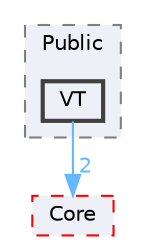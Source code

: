 digraph "VT"
{
 // INTERACTIVE_SVG=YES
 // LATEX_PDF_SIZE
  bgcolor="transparent";
  edge [fontname=Helvetica,fontsize=10,labelfontname=Helvetica,labelfontsize=10];
  node [fontname=Helvetica,fontsize=10,shape=box,height=0.2,width=0.4];
  compound=true
  subgraph clusterdir_1d06a51bfc871a6a1823440d0d72725c {
    graph [ bgcolor="#edf0f7", pencolor="grey50", label="Public", fontname=Helvetica,fontsize=10 style="filled,dashed", URL="dir_1d06a51bfc871a6a1823440d0d72725c.html",tooltip=""]
  dir_9ba3641f6e925e7631943f525ae4fb1f [label="VT", fillcolor="#edf0f7", color="grey25", style="filled,bold", URL="dir_9ba3641f6e925e7631943f525ae4fb1f.html",tooltip=""];
  }
  dir_0e6cddcc9caa1238c7f3774224afaa45 [label="Core", fillcolor="#edf0f7", color="red", style="filled,dashed", URL="dir_0e6cddcc9caa1238c7f3774224afaa45.html",tooltip=""];
  dir_9ba3641f6e925e7631943f525ae4fb1f->dir_0e6cddcc9caa1238c7f3774224afaa45 [headlabel="2", labeldistance=1.5 headhref="dir_001273_000266.html" href="dir_001273_000266.html" color="steelblue1" fontcolor="steelblue1"];
}
